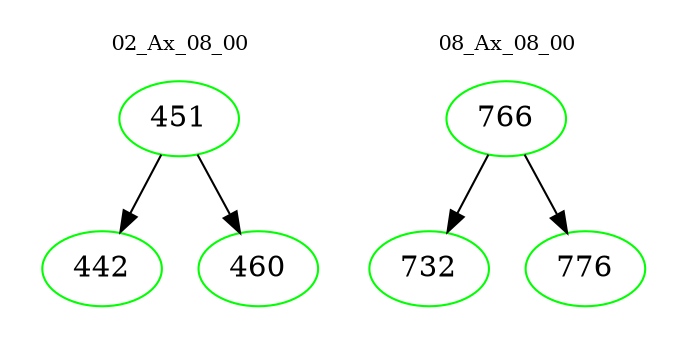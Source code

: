digraph{
subgraph cluster_0 {
color = white
label = "02_Ax_08_00";
fontsize=10;
T0_451 [label="451", color="green"]
T0_451 -> T0_442 [color="black"]
T0_442 [label="442", color="green"]
T0_451 -> T0_460 [color="black"]
T0_460 [label="460", color="green"]
}
subgraph cluster_1 {
color = white
label = "08_Ax_08_00";
fontsize=10;
T1_766 [label="766", color="green"]
T1_766 -> T1_732 [color="black"]
T1_732 [label="732", color="green"]
T1_766 -> T1_776 [color="black"]
T1_776 [label="776", color="green"]
}
}
